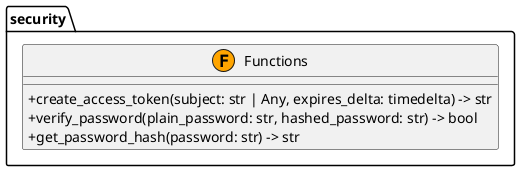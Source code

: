 @startuml
skinparam classAttributeIconSize 0

package "security" {
  class Functions <<(F,orange)>> {
    + create_access_token(subject: str | Any, expires_delta: timedelta) -> str
    + verify_password(plain_password: str, hashed_password: str) -> bool
    + get_password_hash(password: str) -> str
  }
}

' Relationships
@enduml